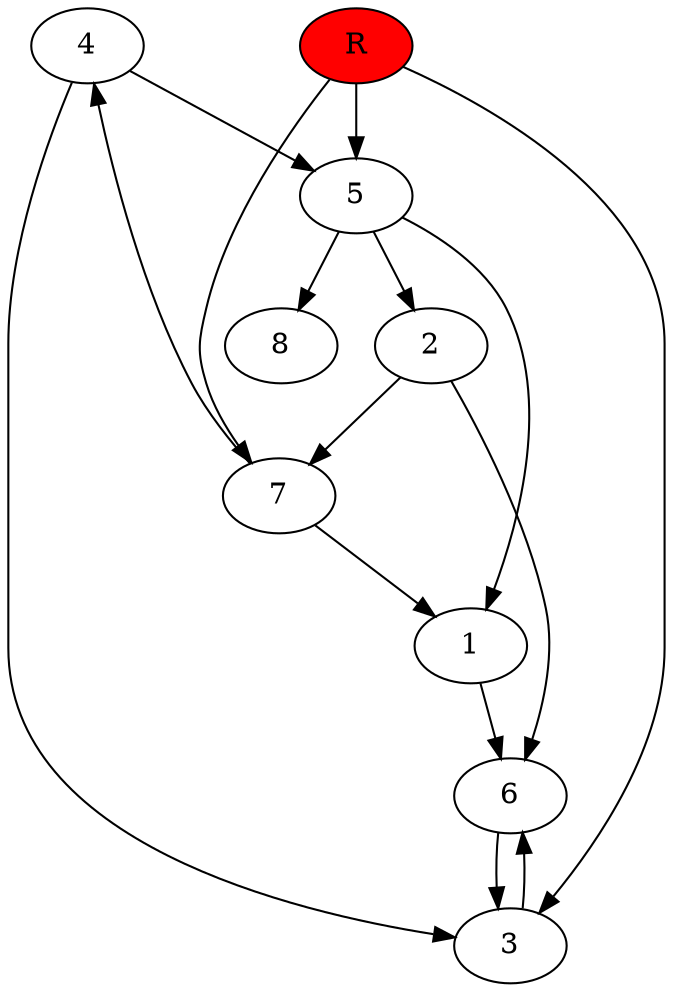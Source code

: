 digraph prb73248 {
	1
	2
	3
	4
	5
	6
	7
	8
	R [fillcolor="#ff0000" style=filled]
	1 -> 6
	2 -> 6
	2 -> 7
	3 -> 6
	4 -> 3
	4 -> 5
	5 -> 1
	5 -> 2
	5 -> 8
	6 -> 3
	7 -> 1
	7 -> 4
	R -> 3
	R -> 5
	R -> 7
}
